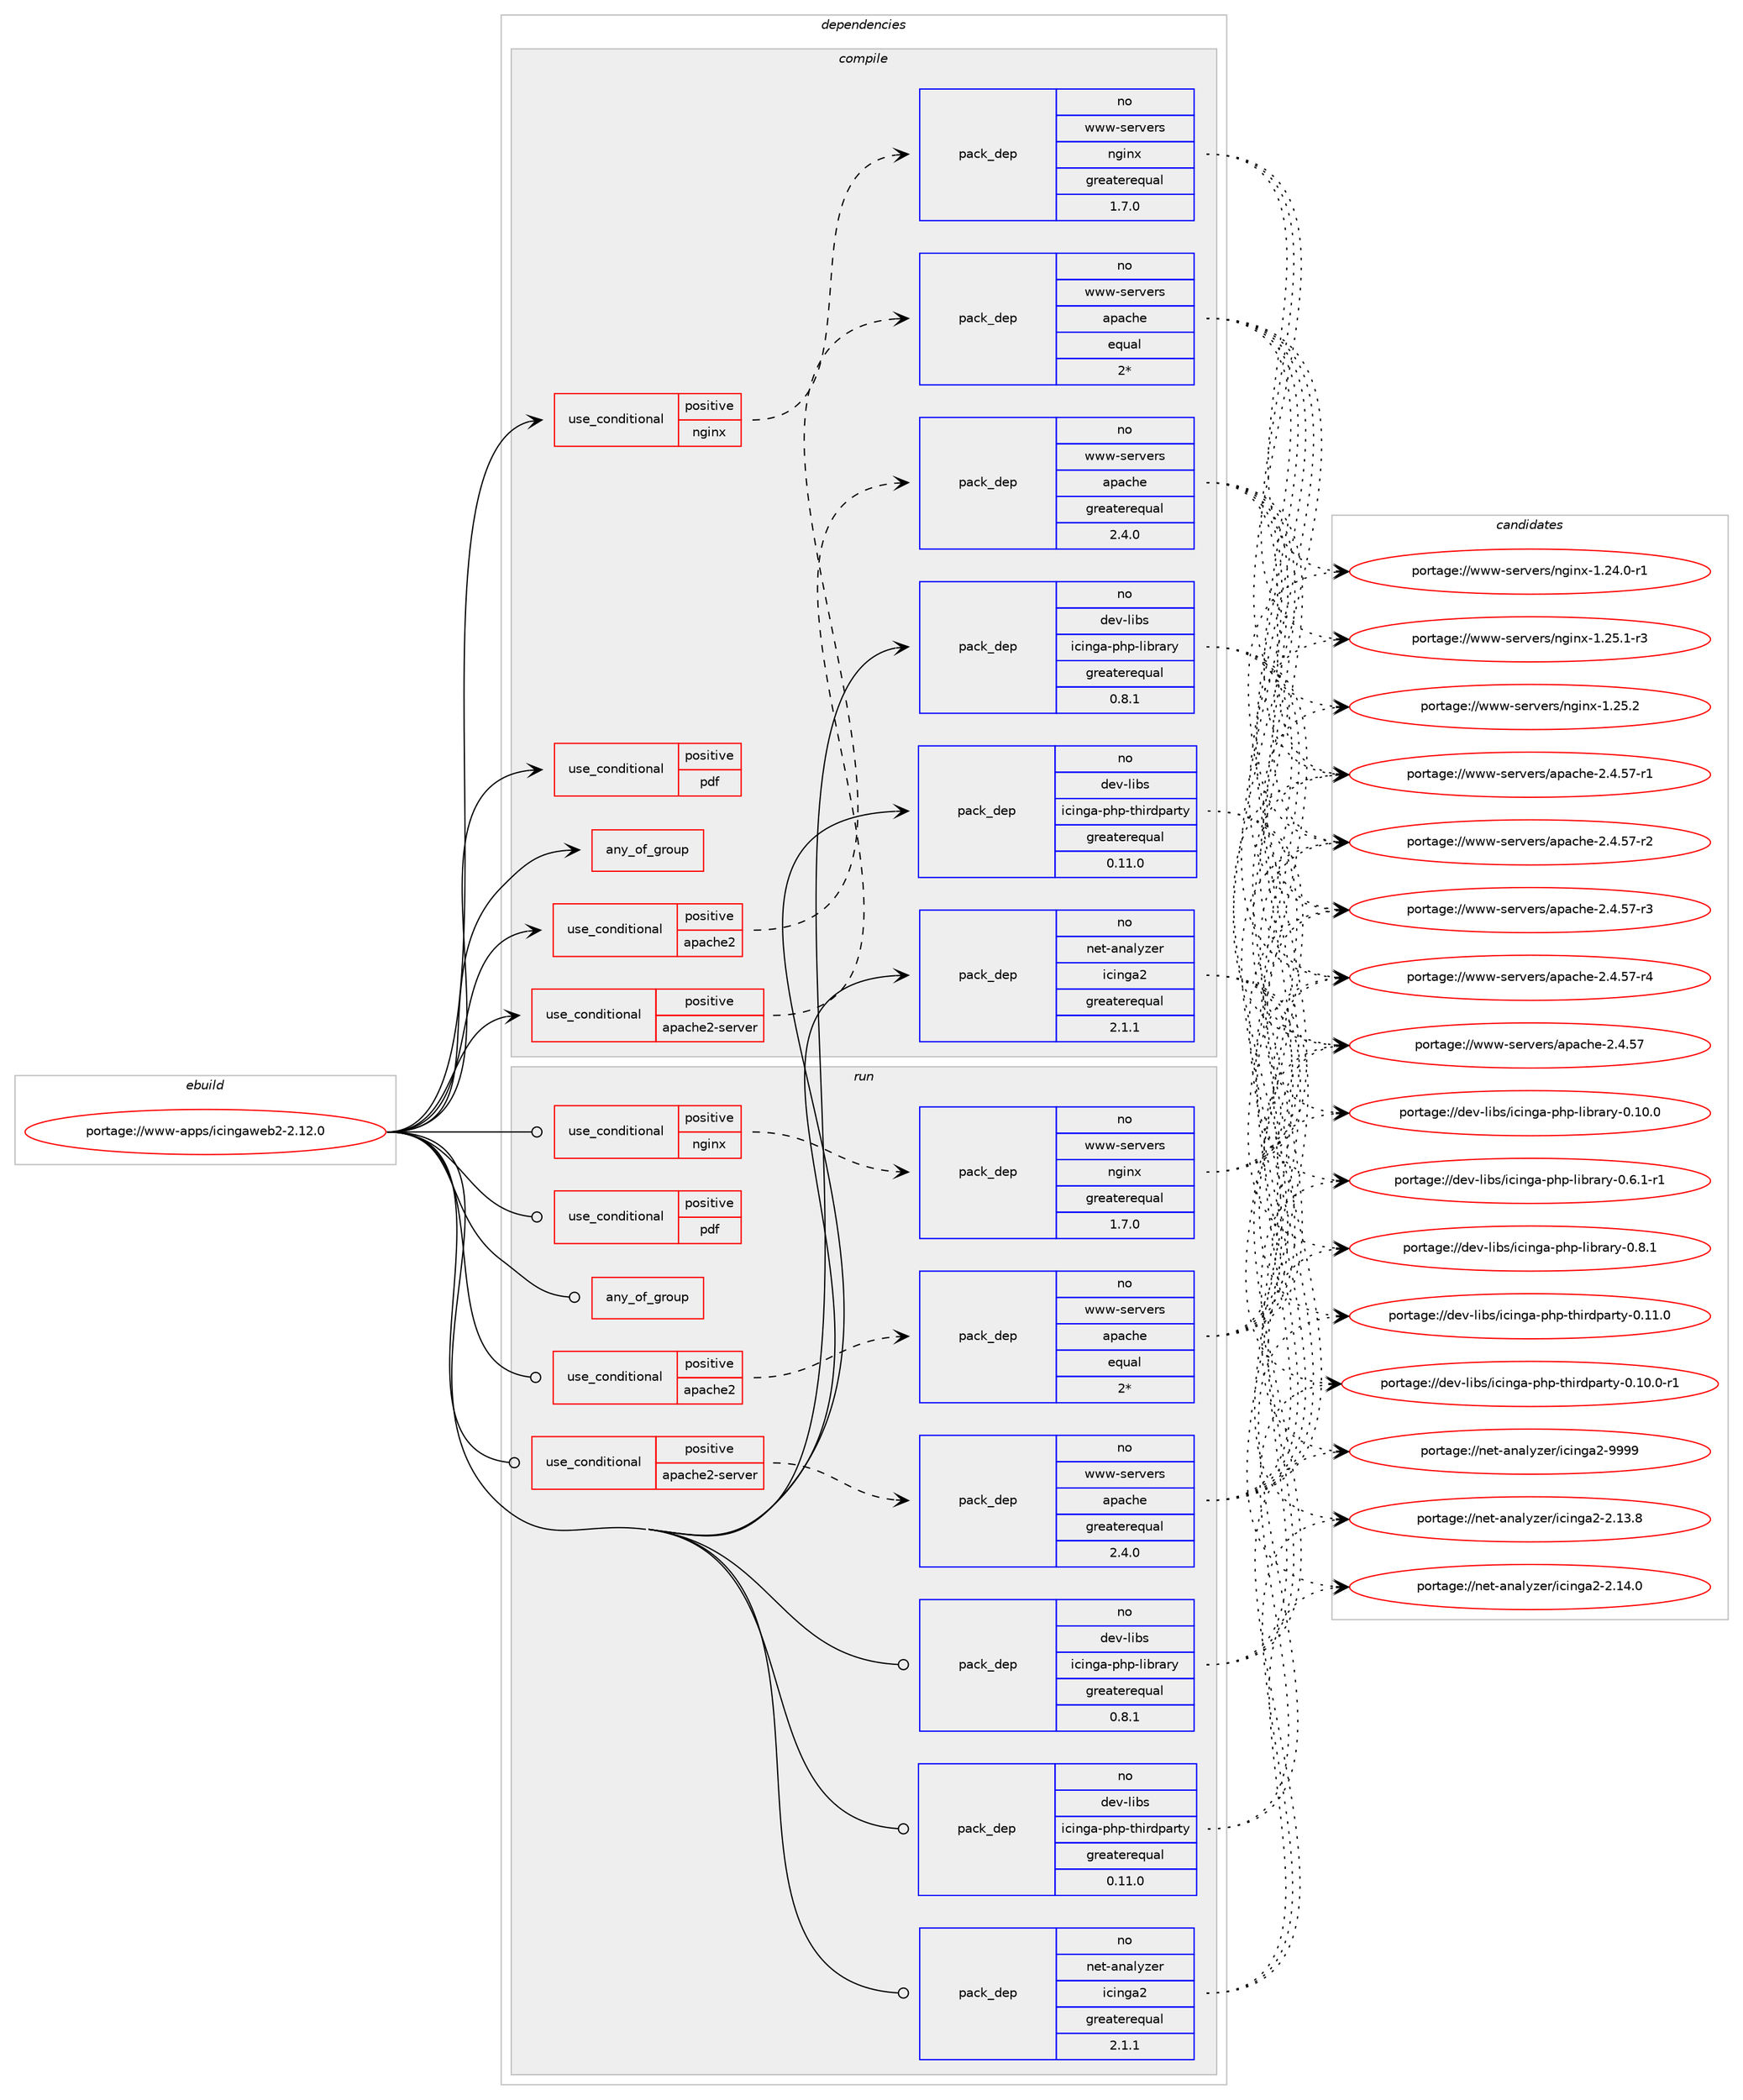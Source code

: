 digraph prolog {

# *************
# Graph options
# *************

newrank=true;
concentrate=true;
compound=true;
graph [rankdir=LR,fontname=Helvetica,fontsize=10,ranksep=1.5];#, ranksep=2.5, nodesep=0.2];
edge  [arrowhead=vee];
node  [fontname=Helvetica,fontsize=10];

# **********
# The ebuild
# **********

subgraph cluster_leftcol {
color=gray;
label=<<i>ebuild</i>>;
id [label="portage://www-apps/icingaweb2-2.12.0", color=red, width=4, href="../www-apps/icingaweb2-2.12.0.svg"];
}

# ****************
# The dependencies
# ****************

subgraph cluster_midcol {
color=gray;
label=<<i>dependencies</i>>;
subgraph cluster_compile {
fillcolor="#eeeeee";
style=filled;
label=<<i>compile</i>>;
subgraph any54 {
dependency763 [label=<<TABLE BORDER="0" CELLBORDER="1" CELLSPACING="0" CELLPADDING="4"><TR><TD CELLPADDING="10">any_of_group</TD></TR></TABLE>>, shape=none, color=red];# *** BEGIN UNKNOWN DEPENDENCY TYPE (TODO) ***
# dependency763 -> package_dependency(portage://www-apps/icingaweb2-2.12.0,install,no,dev-lang,php,none,[,,],[slot(8.0)],[use(optenable(apache2),none),use(enable(cli),none),use(optenable(fpm),none),use(enable(gd),none),use(enable(intl),none),use(optenable(ldap),none),use(optenable(mysql),none),use(enable(nls),none),use(enable(pdo),none),use(optenable(postgres),none),use(enable(sockets),none),use(enable(ssl),none),use(enable(xslt),none),use(enable(xml),none)])
# *** END UNKNOWN DEPENDENCY TYPE (TODO) ***

# *** BEGIN UNKNOWN DEPENDENCY TYPE (TODO) ***
# dependency763 -> package_dependency(portage://www-apps/icingaweb2-2.12.0,install,no,dev-lang,php,none,[,,],[slot(8.1)],[use(optenable(apache2),none),use(enable(cli),none),use(optenable(fpm),none),use(enable(gd),none),use(enable(intl),none),use(optenable(ldap),none),use(optenable(mysql),none),use(enable(nls),none),use(enable(pdo),none),use(optenable(postgres),none),use(enable(sockets),none),use(enable(ssl),none),use(enable(xslt),none),use(enable(xml),none)])
# *** END UNKNOWN DEPENDENCY TYPE (TODO) ***

}
id:e -> dependency763:w [weight=20,style="solid",arrowhead="vee"];
subgraph cond279 {
dependency764 [label=<<TABLE BORDER="0" CELLBORDER="1" CELLSPACING="0" CELLPADDING="4"><TR><TD ROWSPAN="3" CELLPADDING="10">use_conditional</TD></TR><TR><TD>positive</TD></TR><TR><TD>apache2</TD></TR></TABLE>>, shape=none, color=red];
subgraph pack432 {
dependency765 [label=<<TABLE BORDER="0" CELLBORDER="1" CELLSPACING="0" CELLPADDING="4" WIDTH="220"><TR><TD ROWSPAN="6" CELLPADDING="30">pack_dep</TD></TR><TR><TD WIDTH="110">no</TD></TR><TR><TD>www-servers</TD></TR><TR><TD>apache</TD></TR><TR><TD>equal</TD></TR><TR><TD>2*</TD></TR></TABLE>>, shape=none, color=blue];
}
dependency764:e -> dependency765:w [weight=20,style="dashed",arrowhead="vee"];
}
id:e -> dependency764:w [weight=20,style="solid",arrowhead="vee"];
subgraph cond280 {
dependency766 [label=<<TABLE BORDER="0" CELLBORDER="1" CELLSPACING="0" CELLPADDING="4"><TR><TD ROWSPAN="3" CELLPADDING="10">use_conditional</TD></TR><TR><TD>positive</TD></TR><TR><TD>apache2-server</TD></TR></TABLE>>, shape=none, color=red];
subgraph pack433 {
dependency767 [label=<<TABLE BORDER="0" CELLBORDER="1" CELLSPACING="0" CELLPADDING="4" WIDTH="220"><TR><TD ROWSPAN="6" CELLPADDING="30">pack_dep</TD></TR><TR><TD WIDTH="110">no</TD></TR><TR><TD>www-servers</TD></TR><TR><TD>apache</TD></TR><TR><TD>greaterequal</TD></TR><TR><TD>2.4.0</TD></TR></TABLE>>, shape=none, color=blue];
}
dependency766:e -> dependency767:w [weight=20,style="dashed",arrowhead="vee"];
}
id:e -> dependency766:w [weight=20,style="solid",arrowhead="vee"];
subgraph cond281 {
dependency768 [label=<<TABLE BORDER="0" CELLBORDER="1" CELLSPACING="0" CELLPADDING="4"><TR><TD ROWSPAN="3" CELLPADDING="10">use_conditional</TD></TR><TR><TD>positive</TD></TR><TR><TD>nginx</TD></TR></TABLE>>, shape=none, color=red];
subgraph pack434 {
dependency769 [label=<<TABLE BORDER="0" CELLBORDER="1" CELLSPACING="0" CELLPADDING="4" WIDTH="220"><TR><TD ROWSPAN="6" CELLPADDING="30">pack_dep</TD></TR><TR><TD WIDTH="110">no</TD></TR><TR><TD>www-servers</TD></TR><TR><TD>nginx</TD></TR><TR><TD>greaterequal</TD></TR><TR><TD>1.7.0</TD></TR></TABLE>>, shape=none, color=blue];
}
dependency768:e -> dependency769:w [weight=20,style="dashed",arrowhead="vee"];
}
id:e -> dependency768:w [weight=20,style="solid",arrowhead="vee"];
subgraph cond282 {
dependency770 [label=<<TABLE BORDER="0" CELLBORDER="1" CELLSPACING="0" CELLPADDING="4"><TR><TD ROWSPAN="3" CELLPADDING="10">use_conditional</TD></TR><TR><TD>positive</TD></TR><TR><TD>pdf</TD></TR></TABLE>>, shape=none, color=red];
# *** BEGIN UNKNOWN DEPENDENCY TYPE (TODO) ***
# dependency770 -> package_dependency(portage://www-apps/icingaweb2-2.12.0,install,no,media-gfx,imagemagick,none,[,,],[],[use(enable(png),none)])
# *** END UNKNOWN DEPENDENCY TYPE (TODO) ***

}
id:e -> dependency770:w [weight=20,style="solid",arrowhead="vee"];
# *** BEGIN UNKNOWN DEPENDENCY TYPE (TODO) ***
# id -> package_dependency(portage://www-apps/icingaweb2-2.12.0,install,no,acct-group,icingacmd,none,[,,],[],[])
# *** END UNKNOWN DEPENDENCY TYPE (TODO) ***

# *** BEGIN UNKNOWN DEPENDENCY TYPE (TODO) ***
# id -> package_dependency(portage://www-apps/icingaweb2-2.12.0,install,no,acct-group,icingaweb2,none,[,,],[],[])
# *** END UNKNOWN DEPENDENCY TYPE (TODO) ***

subgraph pack435 {
dependency771 [label=<<TABLE BORDER="0" CELLBORDER="1" CELLSPACING="0" CELLPADDING="4" WIDTH="220"><TR><TD ROWSPAN="6" CELLPADDING="30">pack_dep</TD></TR><TR><TD WIDTH="110">no</TD></TR><TR><TD>dev-libs</TD></TR><TR><TD>icinga-php-library</TD></TR><TR><TD>greaterequal</TD></TR><TR><TD>0.8.1</TD></TR></TABLE>>, shape=none, color=blue];
}
id:e -> dependency771:w [weight=20,style="solid",arrowhead="vee"];
subgraph pack436 {
dependency772 [label=<<TABLE BORDER="0" CELLBORDER="1" CELLSPACING="0" CELLPADDING="4" WIDTH="220"><TR><TD ROWSPAN="6" CELLPADDING="30">pack_dep</TD></TR><TR><TD WIDTH="110">no</TD></TR><TR><TD>dev-libs</TD></TR><TR><TD>icinga-php-thirdparty</TD></TR><TR><TD>greaterequal</TD></TR><TR><TD>0.11.0</TD></TR></TABLE>>, shape=none, color=blue];
}
id:e -> dependency772:w [weight=20,style="solid",arrowhead="vee"];
# *** BEGIN UNKNOWN DEPENDENCY TYPE (TODO) ***
# id -> package_dependency(portage://www-apps/icingaweb2-2.12.0,install,no,dev-php,pecl-imagick,none,[,,],[],[])
# *** END UNKNOWN DEPENDENCY TYPE (TODO) ***

subgraph pack437 {
dependency773 [label=<<TABLE BORDER="0" CELLBORDER="1" CELLSPACING="0" CELLPADDING="4" WIDTH="220"><TR><TD ROWSPAN="6" CELLPADDING="30">pack_dep</TD></TR><TR><TD WIDTH="110">no</TD></TR><TR><TD>net-analyzer</TD></TR><TR><TD>icinga2</TD></TR><TR><TD>greaterequal</TD></TR><TR><TD>2.1.1</TD></TR></TABLE>>, shape=none, color=blue];
}
id:e -> dependency773:w [weight=20,style="solid",arrowhead="vee"];
}
subgraph cluster_compileandrun {
fillcolor="#eeeeee";
style=filled;
label=<<i>compile and run</i>>;
}
subgraph cluster_run {
fillcolor="#eeeeee";
style=filled;
label=<<i>run</i>>;
subgraph any55 {
dependency774 [label=<<TABLE BORDER="0" CELLBORDER="1" CELLSPACING="0" CELLPADDING="4"><TR><TD CELLPADDING="10">any_of_group</TD></TR></TABLE>>, shape=none, color=red];# *** BEGIN UNKNOWN DEPENDENCY TYPE (TODO) ***
# dependency774 -> package_dependency(portage://www-apps/icingaweb2-2.12.0,run,no,dev-lang,php,none,[,,],[slot(8.0)],[use(optenable(apache2),none),use(enable(cli),none),use(optenable(fpm),none),use(enable(gd),none),use(enable(intl),none),use(optenable(ldap),none),use(optenable(mysql),none),use(enable(nls),none),use(enable(pdo),none),use(optenable(postgres),none),use(enable(sockets),none),use(enable(ssl),none),use(enable(xslt),none),use(enable(xml),none)])
# *** END UNKNOWN DEPENDENCY TYPE (TODO) ***

# *** BEGIN UNKNOWN DEPENDENCY TYPE (TODO) ***
# dependency774 -> package_dependency(portage://www-apps/icingaweb2-2.12.0,run,no,dev-lang,php,none,[,,],[slot(8.1)],[use(optenable(apache2),none),use(enable(cli),none),use(optenable(fpm),none),use(enable(gd),none),use(enable(intl),none),use(optenable(ldap),none),use(optenable(mysql),none),use(enable(nls),none),use(enable(pdo),none),use(optenable(postgres),none),use(enable(sockets),none),use(enable(ssl),none),use(enable(xslt),none),use(enable(xml),none)])
# *** END UNKNOWN DEPENDENCY TYPE (TODO) ***

}
id:e -> dependency774:w [weight=20,style="solid",arrowhead="odot"];
subgraph cond283 {
dependency775 [label=<<TABLE BORDER="0" CELLBORDER="1" CELLSPACING="0" CELLPADDING="4"><TR><TD ROWSPAN="3" CELLPADDING="10">use_conditional</TD></TR><TR><TD>positive</TD></TR><TR><TD>apache2</TD></TR></TABLE>>, shape=none, color=red];
subgraph pack438 {
dependency776 [label=<<TABLE BORDER="0" CELLBORDER="1" CELLSPACING="0" CELLPADDING="4" WIDTH="220"><TR><TD ROWSPAN="6" CELLPADDING="30">pack_dep</TD></TR><TR><TD WIDTH="110">no</TD></TR><TR><TD>www-servers</TD></TR><TR><TD>apache</TD></TR><TR><TD>equal</TD></TR><TR><TD>2*</TD></TR></TABLE>>, shape=none, color=blue];
}
dependency775:e -> dependency776:w [weight=20,style="dashed",arrowhead="vee"];
}
id:e -> dependency775:w [weight=20,style="solid",arrowhead="odot"];
subgraph cond284 {
dependency777 [label=<<TABLE BORDER="0" CELLBORDER="1" CELLSPACING="0" CELLPADDING="4"><TR><TD ROWSPAN="3" CELLPADDING="10">use_conditional</TD></TR><TR><TD>positive</TD></TR><TR><TD>apache2-server</TD></TR></TABLE>>, shape=none, color=red];
subgraph pack439 {
dependency778 [label=<<TABLE BORDER="0" CELLBORDER="1" CELLSPACING="0" CELLPADDING="4" WIDTH="220"><TR><TD ROWSPAN="6" CELLPADDING="30">pack_dep</TD></TR><TR><TD WIDTH="110">no</TD></TR><TR><TD>www-servers</TD></TR><TR><TD>apache</TD></TR><TR><TD>greaterequal</TD></TR><TR><TD>2.4.0</TD></TR></TABLE>>, shape=none, color=blue];
}
dependency777:e -> dependency778:w [weight=20,style="dashed",arrowhead="vee"];
}
id:e -> dependency777:w [weight=20,style="solid",arrowhead="odot"];
subgraph cond285 {
dependency779 [label=<<TABLE BORDER="0" CELLBORDER="1" CELLSPACING="0" CELLPADDING="4"><TR><TD ROWSPAN="3" CELLPADDING="10">use_conditional</TD></TR><TR><TD>positive</TD></TR><TR><TD>nginx</TD></TR></TABLE>>, shape=none, color=red];
subgraph pack440 {
dependency780 [label=<<TABLE BORDER="0" CELLBORDER="1" CELLSPACING="0" CELLPADDING="4" WIDTH="220"><TR><TD ROWSPAN="6" CELLPADDING="30">pack_dep</TD></TR><TR><TD WIDTH="110">no</TD></TR><TR><TD>www-servers</TD></TR><TR><TD>nginx</TD></TR><TR><TD>greaterequal</TD></TR><TR><TD>1.7.0</TD></TR></TABLE>>, shape=none, color=blue];
}
dependency779:e -> dependency780:w [weight=20,style="dashed",arrowhead="vee"];
}
id:e -> dependency779:w [weight=20,style="solid",arrowhead="odot"];
subgraph cond286 {
dependency781 [label=<<TABLE BORDER="0" CELLBORDER="1" CELLSPACING="0" CELLPADDING="4"><TR><TD ROWSPAN="3" CELLPADDING="10">use_conditional</TD></TR><TR><TD>positive</TD></TR><TR><TD>pdf</TD></TR></TABLE>>, shape=none, color=red];
# *** BEGIN UNKNOWN DEPENDENCY TYPE (TODO) ***
# dependency781 -> package_dependency(portage://www-apps/icingaweb2-2.12.0,run,no,media-gfx,imagemagick,none,[,,],[],[use(enable(png),none)])
# *** END UNKNOWN DEPENDENCY TYPE (TODO) ***

}
id:e -> dependency781:w [weight=20,style="solid",arrowhead="odot"];
# *** BEGIN UNKNOWN DEPENDENCY TYPE (TODO) ***
# id -> package_dependency(portage://www-apps/icingaweb2-2.12.0,run,no,acct-group,icingacmd,none,[,,],[],[])
# *** END UNKNOWN DEPENDENCY TYPE (TODO) ***

# *** BEGIN UNKNOWN DEPENDENCY TYPE (TODO) ***
# id -> package_dependency(portage://www-apps/icingaweb2-2.12.0,run,no,acct-group,icingaweb2,none,[,,],[],[])
# *** END UNKNOWN DEPENDENCY TYPE (TODO) ***

subgraph pack441 {
dependency782 [label=<<TABLE BORDER="0" CELLBORDER="1" CELLSPACING="0" CELLPADDING="4" WIDTH="220"><TR><TD ROWSPAN="6" CELLPADDING="30">pack_dep</TD></TR><TR><TD WIDTH="110">no</TD></TR><TR><TD>dev-libs</TD></TR><TR><TD>icinga-php-library</TD></TR><TR><TD>greaterequal</TD></TR><TR><TD>0.8.1</TD></TR></TABLE>>, shape=none, color=blue];
}
id:e -> dependency782:w [weight=20,style="solid",arrowhead="odot"];
subgraph pack442 {
dependency783 [label=<<TABLE BORDER="0" CELLBORDER="1" CELLSPACING="0" CELLPADDING="4" WIDTH="220"><TR><TD ROWSPAN="6" CELLPADDING="30">pack_dep</TD></TR><TR><TD WIDTH="110">no</TD></TR><TR><TD>dev-libs</TD></TR><TR><TD>icinga-php-thirdparty</TD></TR><TR><TD>greaterequal</TD></TR><TR><TD>0.11.0</TD></TR></TABLE>>, shape=none, color=blue];
}
id:e -> dependency783:w [weight=20,style="solid",arrowhead="odot"];
# *** BEGIN UNKNOWN DEPENDENCY TYPE (TODO) ***
# id -> package_dependency(portage://www-apps/icingaweb2-2.12.0,run,no,dev-php,pecl-imagick,none,[,,],[],[])
# *** END UNKNOWN DEPENDENCY TYPE (TODO) ***

subgraph pack443 {
dependency784 [label=<<TABLE BORDER="0" CELLBORDER="1" CELLSPACING="0" CELLPADDING="4" WIDTH="220"><TR><TD ROWSPAN="6" CELLPADDING="30">pack_dep</TD></TR><TR><TD WIDTH="110">no</TD></TR><TR><TD>net-analyzer</TD></TR><TR><TD>icinga2</TD></TR><TR><TD>greaterequal</TD></TR><TR><TD>2.1.1</TD></TR></TABLE>>, shape=none, color=blue];
}
id:e -> dependency784:w [weight=20,style="solid",arrowhead="odot"];
}
}

# **************
# The candidates
# **************

subgraph cluster_choices {
rank=same;
color=gray;
label=<<i>candidates</i>>;

subgraph choice432 {
color=black;
nodesep=1;
choice119119119451151011141181011141154797112979910410145504652465355 [label="portage://www-servers/apache-2.4.57", color=red, width=4,href="../www-servers/apache-2.4.57.svg"];
choice1191191194511510111411810111411547971129799104101455046524653554511449 [label="portage://www-servers/apache-2.4.57-r1", color=red, width=4,href="../www-servers/apache-2.4.57-r1.svg"];
choice1191191194511510111411810111411547971129799104101455046524653554511450 [label="portage://www-servers/apache-2.4.57-r2", color=red, width=4,href="../www-servers/apache-2.4.57-r2.svg"];
choice1191191194511510111411810111411547971129799104101455046524653554511451 [label="portage://www-servers/apache-2.4.57-r3", color=red, width=4,href="../www-servers/apache-2.4.57-r3.svg"];
choice1191191194511510111411810111411547971129799104101455046524653554511452 [label="portage://www-servers/apache-2.4.57-r4", color=red, width=4,href="../www-servers/apache-2.4.57-r4.svg"];
dependency765:e -> choice119119119451151011141181011141154797112979910410145504652465355:w [style=dotted,weight="100"];
dependency765:e -> choice1191191194511510111411810111411547971129799104101455046524653554511449:w [style=dotted,weight="100"];
dependency765:e -> choice1191191194511510111411810111411547971129799104101455046524653554511450:w [style=dotted,weight="100"];
dependency765:e -> choice1191191194511510111411810111411547971129799104101455046524653554511451:w [style=dotted,weight="100"];
dependency765:e -> choice1191191194511510111411810111411547971129799104101455046524653554511452:w [style=dotted,weight="100"];
}
subgraph choice433 {
color=black;
nodesep=1;
choice119119119451151011141181011141154797112979910410145504652465355 [label="portage://www-servers/apache-2.4.57", color=red, width=4,href="../www-servers/apache-2.4.57.svg"];
choice1191191194511510111411810111411547971129799104101455046524653554511449 [label="portage://www-servers/apache-2.4.57-r1", color=red, width=4,href="../www-servers/apache-2.4.57-r1.svg"];
choice1191191194511510111411810111411547971129799104101455046524653554511450 [label="portage://www-servers/apache-2.4.57-r2", color=red, width=4,href="../www-servers/apache-2.4.57-r2.svg"];
choice1191191194511510111411810111411547971129799104101455046524653554511451 [label="portage://www-servers/apache-2.4.57-r3", color=red, width=4,href="../www-servers/apache-2.4.57-r3.svg"];
choice1191191194511510111411810111411547971129799104101455046524653554511452 [label="portage://www-servers/apache-2.4.57-r4", color=red, width=4,href="../www-servers/apache-2.4.57-r4.svg"];
dependency767:e -> choice119119119451151011141181011141154797112979910410145504652465355:w [style=dotted,weight="100"];
dependency767:e -> choice1191191194511510111411810111411547971129799104101455046524653554511449:w [style=dotted,weight="100"];
dependency767:e -> choice1191191194511510111411810111411547971129799104101455046524653554511450:w [style=dotted,weight="100"];
dependency767:e -> choice1191191194511510111411810111411547971129799104101455046524653554511451:w [style=dotted,weight="100"];
dependency767:e -> choice1191191194511510111411810111411547971129799104101455046524653554511452:w [style=dotted,weight="100"];
}
subgraph choice434 {
color=black;
nodesep=1;
choice1191191194511510111411810111411547110103105110120454946505246484511449 [label="portage://www-servers/nginx-1.24.0-r1", color=red, width=4,href="../www-servers/nginx-1.24.0-r1.svg"];
choice1191191194511510111411810111411547110103105110120454946505346494511451 [label="portage://www-servers/nginx-1.25.1-r3", color=red, width=4,href="../www-servers/nginx-1.25.1-r3.svg"];
choice119119119451151011141181011141154711010310511012045494650534650 [label="portage://www-servers/nginx-1.25.2", color=red, width=4,href="../www-servers/nginx-1.25.2.svg"];
dependency769:e -> choice1191191194511510111411810111411547110103105110120454946505246484511449:w [style=dotted,weight="100"];
dependency769:e -> choice1191191194511510111411810111411547110103105110120454946505346494511451:w [style=dotted,weight="100"];
dependency769:e -> choice119119119451151011141181011141154711010310511012045494650534650:w [style=dotted,weight="100"];
}
subgraph choice435 {
color=black;
nodesep=1;
choice10010111845108105981154710599105110103974511210411245108105981149711412145484649484648 [label="portage://dev-libs/icinga-php-library-0.10.0", color=red, width=4,href="../dev-libs/icinga-php-library-0.10.0.svg"];
choice1001011184510810598115471059910511010397451121041124510810598114971141214548465446494511449 [label="portage://dev-libs/icinga-php-library-0.6.1-r1", color=red, width=4,href="../dev-libs/icinga-php-library-0.6.1-r1.svg"];
choice100101118451081059811547105991051101039745112104112451081059811497114121454846564649 [label="portage://dev-libs/icinga-php-library-0.8.1", color=red, width=4,href="../dev-libs/icinga-php-library-0.8.1.svg"];
dependency771:e -> choice10010111845108105981154710599105110103974511210411245108105981149711412145484649484648:w [style=dotted,weight="100"];
dependency771:e -> choice1001011184510810598115471059910511010397451121041124510810598114971141214548465446494511449:w [style=dotted,weight="100"];
dependency771:e -> choice100101118451081059811547105991051101039745112104112451081059811497114121454846564649:w [style=dotted,weight="100"];
}
subgraph choice436 {
color=black;
nodesep=1;
choice1001011184510810598115471059910511010397451121041124511610410511410011297114116121454846494846484511449 [label="portage://dev-libs/icinga-php-thirdparty-0.10.0-r1", color=red, width=4,href="../dev-libs/icinga-php-thirdparty-0.10.0-r1.svg"];
choice100101118451081059811547105991051101039745112104112451161041051141001129711411612145484649494648 [label="portage://dev-libs/icinga-php-thirdparty-0.11.0", color=red, width=4,href="../dev-libs/icinga-php-thirdparty-0.11.0.svg"];
dependency772:e -> choice1001011184510810598115471059910511010397451121041124511610410511410011297114116121454846494846484511449:w [style=dotted,weight="100"];
dependency772:e -> choice100101118451081059811547105991051101039745112104112451161041051141001129711411612145484649494648:w [style=dotted,weight="100"];
}
subgraph choice437 {
color=black;
nodesep=1;
choice1101011164597110971081211221011144710599105110103975045504649514656 [label="portage://net-analyzer/icinga2-2.13.8", color=red, width=4,href="../net-analyzer/icinga2-2.13.8.svg"];
choice1101011164597110971081211221011144710599105110103975045504649524648 [label="portage://net-analyzer/icinga2-2.14.0", color=red, width=4,href="../net-analyzer/icinga2-2.14.0.svg"];
choice110101116459711097108121122101114471059910511010397504557575757 [label="portage://net-analyzer/icinga2-9999", color=red, width=4,href="../net-analyzer/icinga2-9999.svg"];
dependency773:e -> choice1101011164597110971081211221011144710599105110103975045504649514656:w [style=dotted,weight="100"];
dependency773:e -> choice1101011164597110971081211221011144710599105110103975045504649524648:w [style=dotted,weight="100"];
dependency773:e -> choice110101116459711097108121122101114471059910511010397504557575757:w [style=dotted,weight="100"];
}
subgraph choice438 {
color=black;
nodesep=1;
choice119119119451151011141181011141154797112979910410145504652465355 [label="portage://www-servers/apache-2.4.57", color=red, width=4,href="../www-servers/apache-2.4.57.svg"];
choice1191191194511510111411810111411547971129799104101455046524653554511449 [label="portage://www-servers/apache-2.4.57-r1", color=red, width=4,href="../www-servers/apache-2.4.57-r1.svg"];
choice1191191194511510111411810111411547971129799104101455046524653554511450 [label="portage://www-servers/apache-2.4.57-r2", color=red, width=4,href="../www-servers/apache-2.4.57-r2.svg"];
choice1191191194511510111411810111411547971129799104101455046524653554511451 [label="portage://www-servers/apache-2.4.57-r3", color=red, width=4,href="../www-servers/apache-2.4.57-r3.svg"];
choice1191191194511510111411810111411547971129799104101455046524653554511452 [label="portage://www-servers/apache-2.4.57-r4", color=red, width=4,href="../www-servers/apache-2.4.57-r4.svg"];
dependency776:e -> choice119119119451151011141181011141154797112979910410145504652465355:w [style=dotted,weight="100"];
dependency776:e -> choice1191191194511510111411810111411547971129799104101455046524653554511449:w [style=dotted,weight="100"];
dependency776:e -> choice1191191194511510111411810111411547971129799104101455046524653554511450:w [style=dotted,weight="100"];
dependency776:e -> choice1191191194511510111411810111411547971129799104101455046524653554511451:w [style=dotted,weight="100"];
dependency776:e -> choice1191191194511510111411810111411547971129799104101455046524653554511452:w [style=dotted,weight="100"];
}
subgraph choice439 {
color=black;
nodesep=1;
choice119119119451151011141181011141154797112979910410145504652465355 [label="portage://www-servers/apache-2.4.57", color=red, width=4,href="../www-servers/apache-2.4.57.svg"];
choice1191191194511510111411810111411547971129799104101455046524653554511449 [label="portage://www-servers/apache-2.4.57-r1", color=red, width=4,href="../www-servers/apache-2.4.57-r1.svg"];
choice1191191194511510111411810111411547971129799104101455046524653554511450 [label="portage://www-servers/apache-2.4.57-r2", color=red, width=4,href="../www-servers/apache-2.4.57-r2.svg"];
choice1191191194511510111411810111411547971129799104101455046524653554511451 [label="portage://www-servers/apache-2.4.57-r3", color=red, width=4,href="../www-servers/apache-2.4.57-r3.svg"];
choice1191191194511510111411810111411547971129799104101455046524653554511452 [label="portage://www-servers/apache-2.4.57-r4", color=red, width=4,href="../www-servers/apache-2.4.57-r4.svg"];
dependency778:e -> choice119119119451151011141181011141154797112979910410145504652465355:w [style=dotted,weight="100"];
dependency778:e -> choice1191191194511510111411810111411547971129799104101455046524653554511449:w [style=dotted,weight="100"];
dependency778:e -> choice1191191194511510111411810111411547971129799104101455046524653554511450:w [style=dotted,weight="100"];
dependency778:e -> choice1191191194511510111411810111411547971129799104101455046524653554511451:w [style=dotted,weight="100"];
dependency778:e -> choice1191191194511510111411810111411547971129799104101455046524653554511452:w [style=dotted,weight="100"];
}
subgraph choice440 {
color=black;
nodesep=1;
choice1191191194511510111411810111411547110103105110120454946505246484511449 [label="portage://www-servers/nginx-1.24.0-r1", color=red, width=4,href="../www-servers/nginx-1.24.0-r1.svg"];
choice1191191194511510111411810111411547110103105110120454946505346494511451 [label="portage://www-servers/nginx-1.25.1-r3", color=red, width=4,href="../www-servers/nginx-1.25.1-r3.svg"];
choice119119119451151011141181011141154711010310511012045494650534650 [label="portage://www-servers/nginx-1.25.2", color=red, width=4,href="../www-servers/nginx-1.25.2.svg"];
dependency780:e -> choice1191191194511510111411810111411547110103105110120454946505246484511449:w [style=dotted,weight="100"];
dependency780:e -> choice1191191194511510111411810111411547110103105110120454946505346494511451:w [style=dotted,weight="100"];
dependency780:e -> choice119119119451151011141181011141154711010310511012045494650534650:w [style=dotted,weight="100"];
}
subgraph choice441 {
color=black;
nodesep=1;
choice10010111845108105981154710599105110103974511210411245108105981149711412145484649484648 [label="portage://dev-libs/icinga-php-library-0.10.0", color=red, width=4,href="../dev-libs/icinga-php-library-0.10.0.svg"];
choice1001011184510810598115471059910511010397451121041124510810598114971141214548465446494511449 [label="portage://dev-libs/icinga-php-library-0.6.1-r1", color=red, width=4,href="../dev-libs/icinga-php-library-0.6.1-r1.svg"];
choice100101118451081059811547105991051101039745112104112451081059811497114121454846564649 [label="portage://dev-libs/icinga-php-library-0.8.1", color=red, width=4,href="../dev-libs/icinga-php-library-0.8.1.svg"];
dependency782:e -> choice10010111845108105981154710599105110103974511210411245108105981149711412145484649484648:w [style=dotted,weight="100"];
dependency782:e -> choice1001011184510810598115471059910511010397451121041124510810598114971141214548465446494511449:w [style=dotted,weight="100"];
dependency782:e -> choice100101118451081059811547105991051101039745112104112451081059811497114121454846564649:w [style=dotted,weight="100"];
}
subgraph choice442 {
color=black;
nodesep=1;
choice1001011184510810598115471059910511010397451121041124511610410511410011297114116121454846494846484511449 [label="portage://dev-libs/icinga-php-thirdparty-0.10.0-r1", color=red, width=4,href="../dev-libs/icinga-php-thirdparty-0.10.0-r1.svg"];
choice100101118451081059811547105991051101039745112104112451161041051141001129711411612145484649494648 [label="portage://dev-libs/icinga-php-thirdparty-0.11.0", color=red, width=4,href="../dev-libs/icinga-php-thirdparty-0.11.0.svg"];
dependency783:e -> choice1001011184510810598115471059910511010397451121041124511610410511410011297114116121454846494846484511449:w [style=dotted,weight="100"];
dependency783:e -> choice100101118451081059811547105991051101039745112104112451161041051141001129711411612145484649494648:w [style=dotted,weight="100"];
}
subgraph choice443 {
color=black;
nodesep=1;
choice1101011164597110971081211221011144710599105110103975045504649514656 [label="portage://net-analyzer/icinga2-2.13.8", color=red, width=4,href="../net-analyzer/icinga2-2.13.8.svg"];
choice1101011164597110971081211221011144710599105110103975045504649524648 [label="portage://net-analyzer/icinga2-2.14.0", color=red, width=4,href="../net-analyzer/icinga2-2.14.0.svg"];
choice110101116459711097108121122101114471059910511010397504557575757 [label="portage://net-analyzer/icinga2-9999", color=red, width=4,href="../net-analyzer/icinga2-9999.svg"];
dependency784:e -> choice1101011164597110971081211221011144710599105110103975045504649514656:w [style=dotted,weight="100"];
dependency784:e -> choice1101011164597110971081211221011144710599105110103975045504649524648:w [style=dotted,weight="100"];
dependency784:e -> choice110101116459711097108121122101114471059910511010397504557575757:w [style=dotted,weight="100"];
}
}

}
